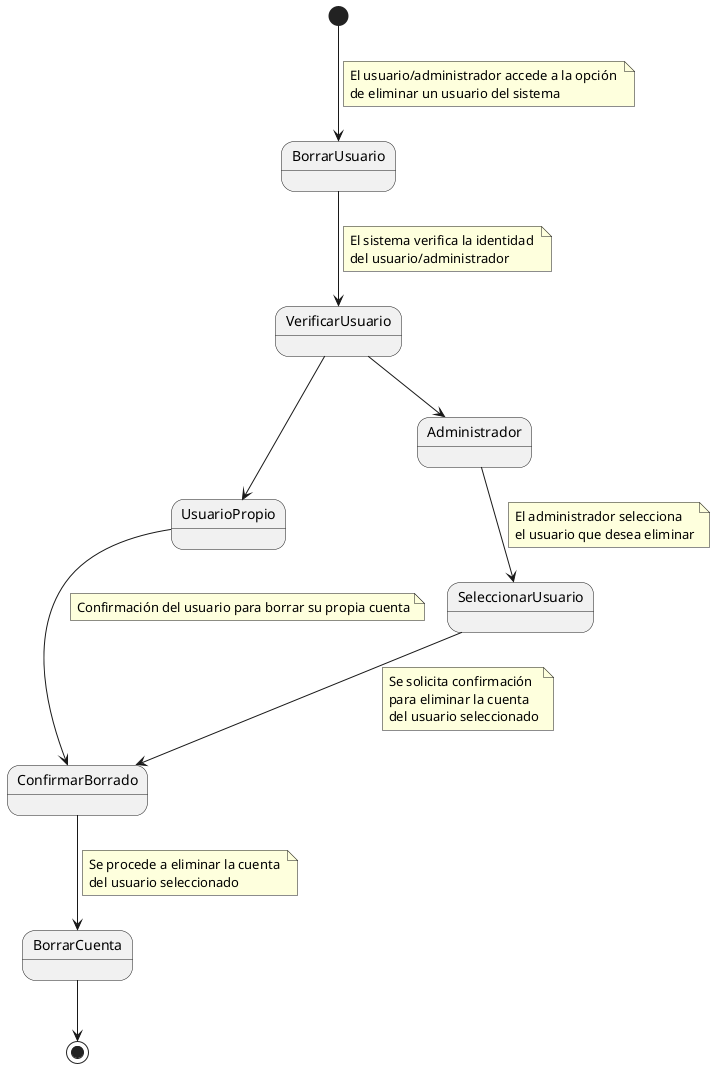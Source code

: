 @startuml

[*] --> BorrarUsuario
note right on link
 El usuario/administrador accede a la opción 
 de eliminar un usuario del sistema
end note

BorrarUsuario --> VerificarUsuario
note right on link
 El sistema verifica la identidad 
 del usuario/administrador
end note

VerificarUsuario --> UsuarioPropio
VerificarUsuario --> Administrador

UsuarioPropio --> ConfirmarBorrado 
note right on link
 Confirmación del usuario para borrar su propia cuenta
end note

Administrador --> SeleccionarUsuario 
note right on link
 El administrador selecciona 
 el usuario que desea eliminar
end note

SeleccionarUsuario --> ConfirmarBorrado
note right on link
 Se solicita confirmación 
 para eliminar la cuenta 
 del usuario seleccionado
end note

ConfirmarBorrado --> BorrarCuenta
note right on link
 Se procede a eliminar la cuenta 
 del usuario seleccionado
end note

BorrarCuenta --> [*] 

@enduml
